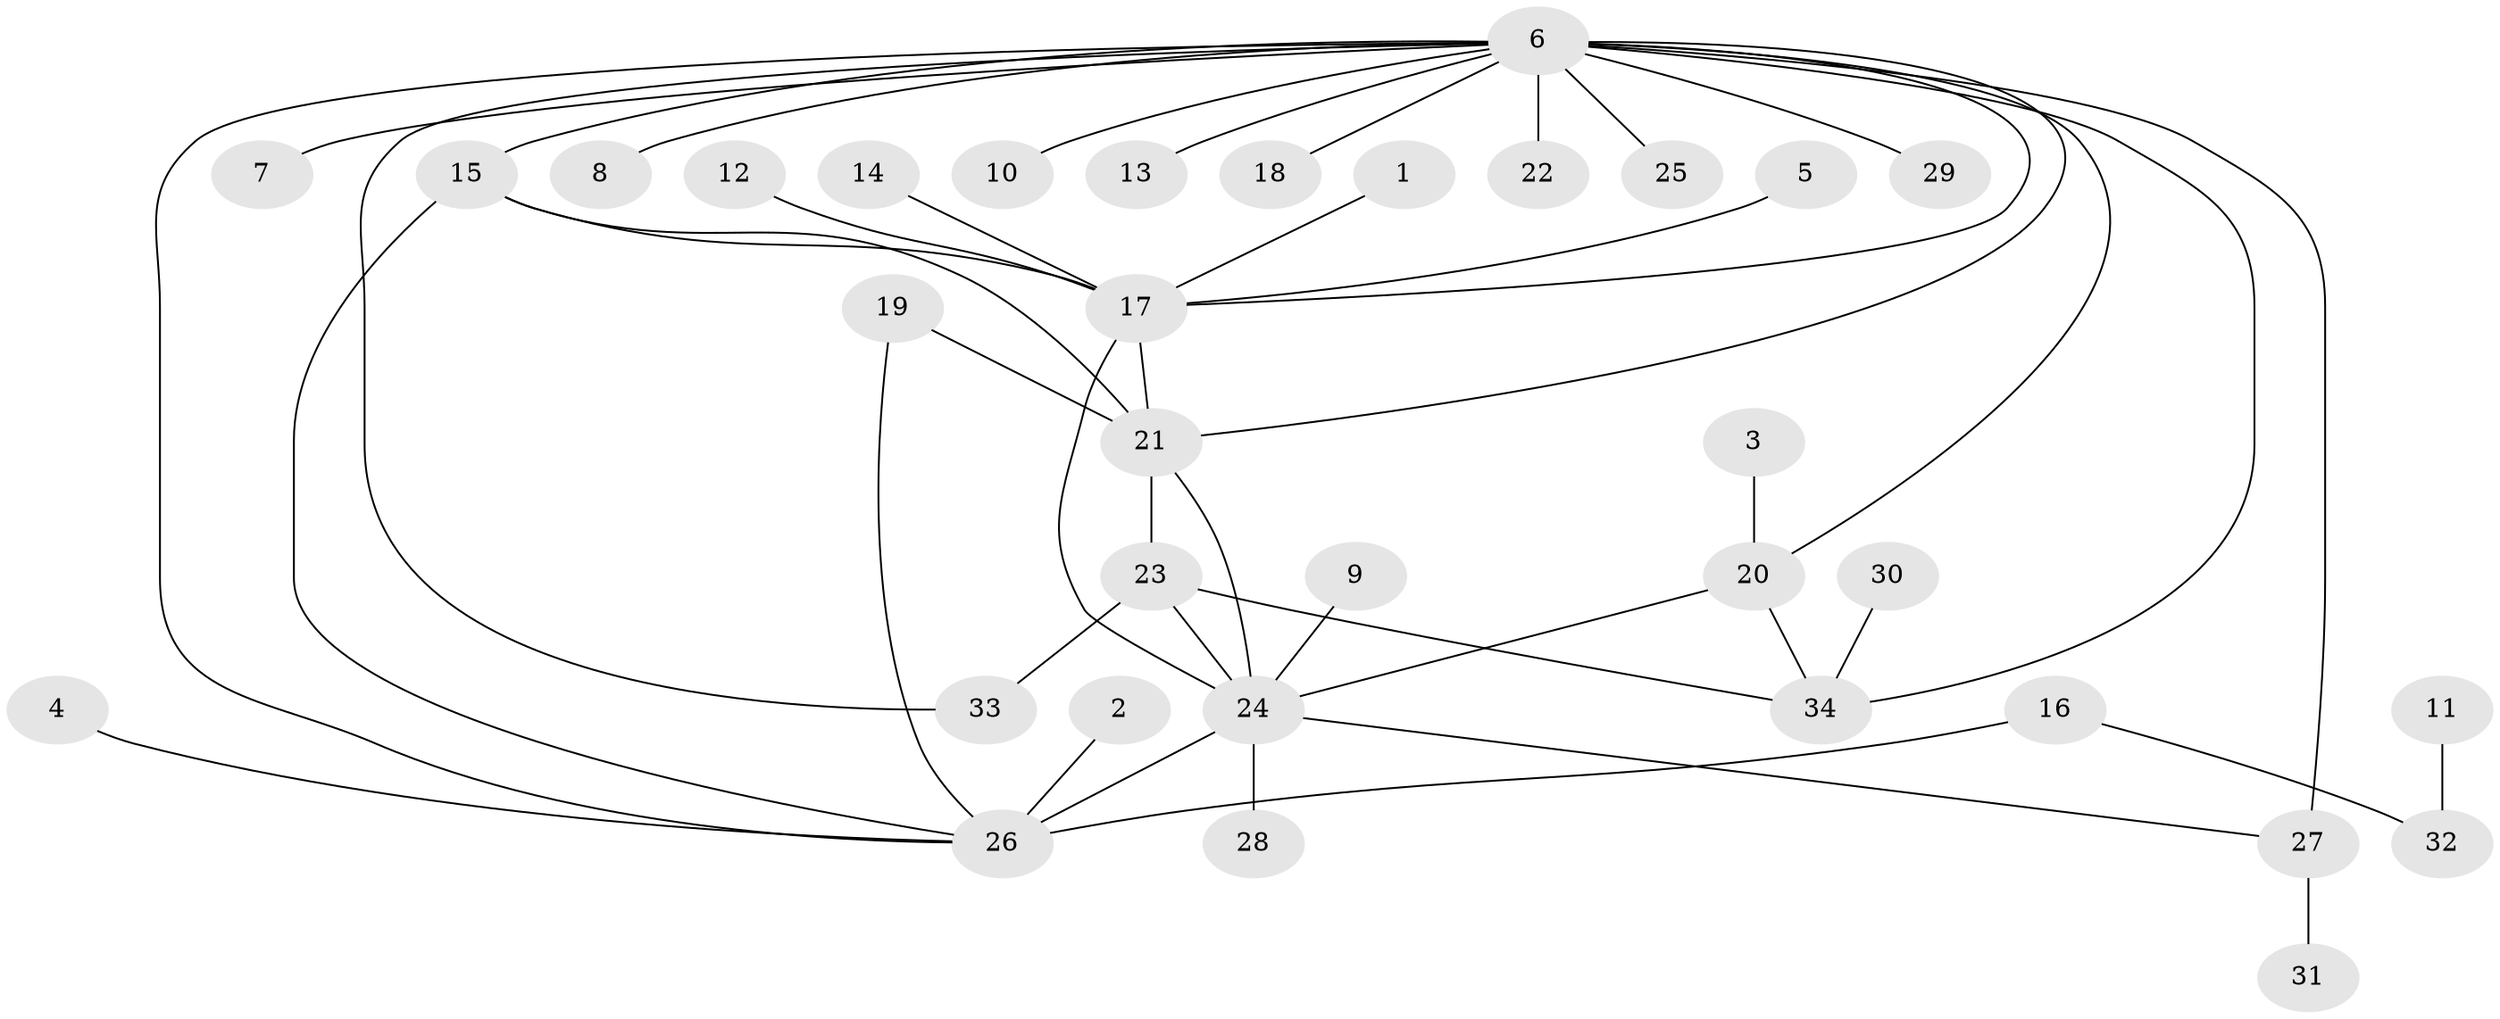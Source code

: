 // original degree distribution, {3: 0.10294117647058823, 18: 0.014705882352941176, 10: 0.04411764705882353, 2: 0.10294117647058823, 1: 0.6176470588235294, 6: 0.04411764705882353, 4: 0.058823529411764705, 5: 0.014705882352941176}
// Generated by graph-tools (version 1.1) at 2025/25/03/09/25 03:25:54]
// undirected, 34 vertices, 46 edges
graph export_dot {
graph [start="1"]
  node [color=gray90,style=filled];
  1;
  2;
  3;
  4;
  5;
  6;
  7;
  8;
  9;
  10;
  11;
  12;
  13;
  14;
  15;
  16;
  17;
  18;
  19;
  20;
  21;
  22;
  23;
  24;
  25;
  26;
  27;
  28;
  29;
  30;
  31;
  32;
  33;
  34;
  1 -- 17 [weight=1.0];
  2 -- 26 [weight=1.0];
  3 -- 20 [weight=1.0];
  4 -- 26 [weight=1.0];
  5 -- 17 [weight=1.0];
  6 -- 7 [weight=1.0];
  6 -- 8 [weight=1.0];
  6 -- 10 [weight=1.0];
  6 -- 13 [weight=1.0];
  6 -- 15 [weight=1.0];
  6 -- 17 [weight=1.0];
  6 -- 18 [weight=1.0];
  6 -- 20 [weight=1.0];
  6 -- 21 [weight=1.0];
  6 -- 22 [weight=1.0];
  6 -- 25 [weight=1.0];
  6 -- 26 [weight=1.0];
  6 -- 27 [weight=2.0];
  6 -- 29 [weight=1.0];
  6 -- 33 [weight=1.0];
  6 -- 34 [weight=1.0];
  9 -- 24 [weight=1.0];
  11 -- 32 [weight=1.0];
  12 -- 17 [weight=1.0];
  14 -- 17 [weight=1.0];
  15 -- 17 [weight=1.0];
  15 -- 21 [weight=1.0];
  15 -- 26 [weight=1.0];
  16 -- 26 [weight=1.0];
  16 -- 32 [weight=1.0];
  17 -- 21 [weight=1.0];
  17 -- 24 [weight=1.0];
  19 -- 21 [weight=1.0];
  19 -- 26 [weight=1.0];
  20 -- 24 [weight=1.0];
  20 -- 34 [weight=1.0];
  21 -- 23 [weight=1.0];
  21 -- 24 [weight=1.0];
  23 -- 24 [weight=1.0];
  23 -- 33 [weight=1.0];
  23 -- 34 [weight=1.0];
  24 -- 26 [weight=2.0];
  24 -- 27 [weight=1.0];
  24 -- 28 [weight=1.0];
  27 -- 31 [weight=1.0];
  30 -- 34 [weight=1.0];
}
